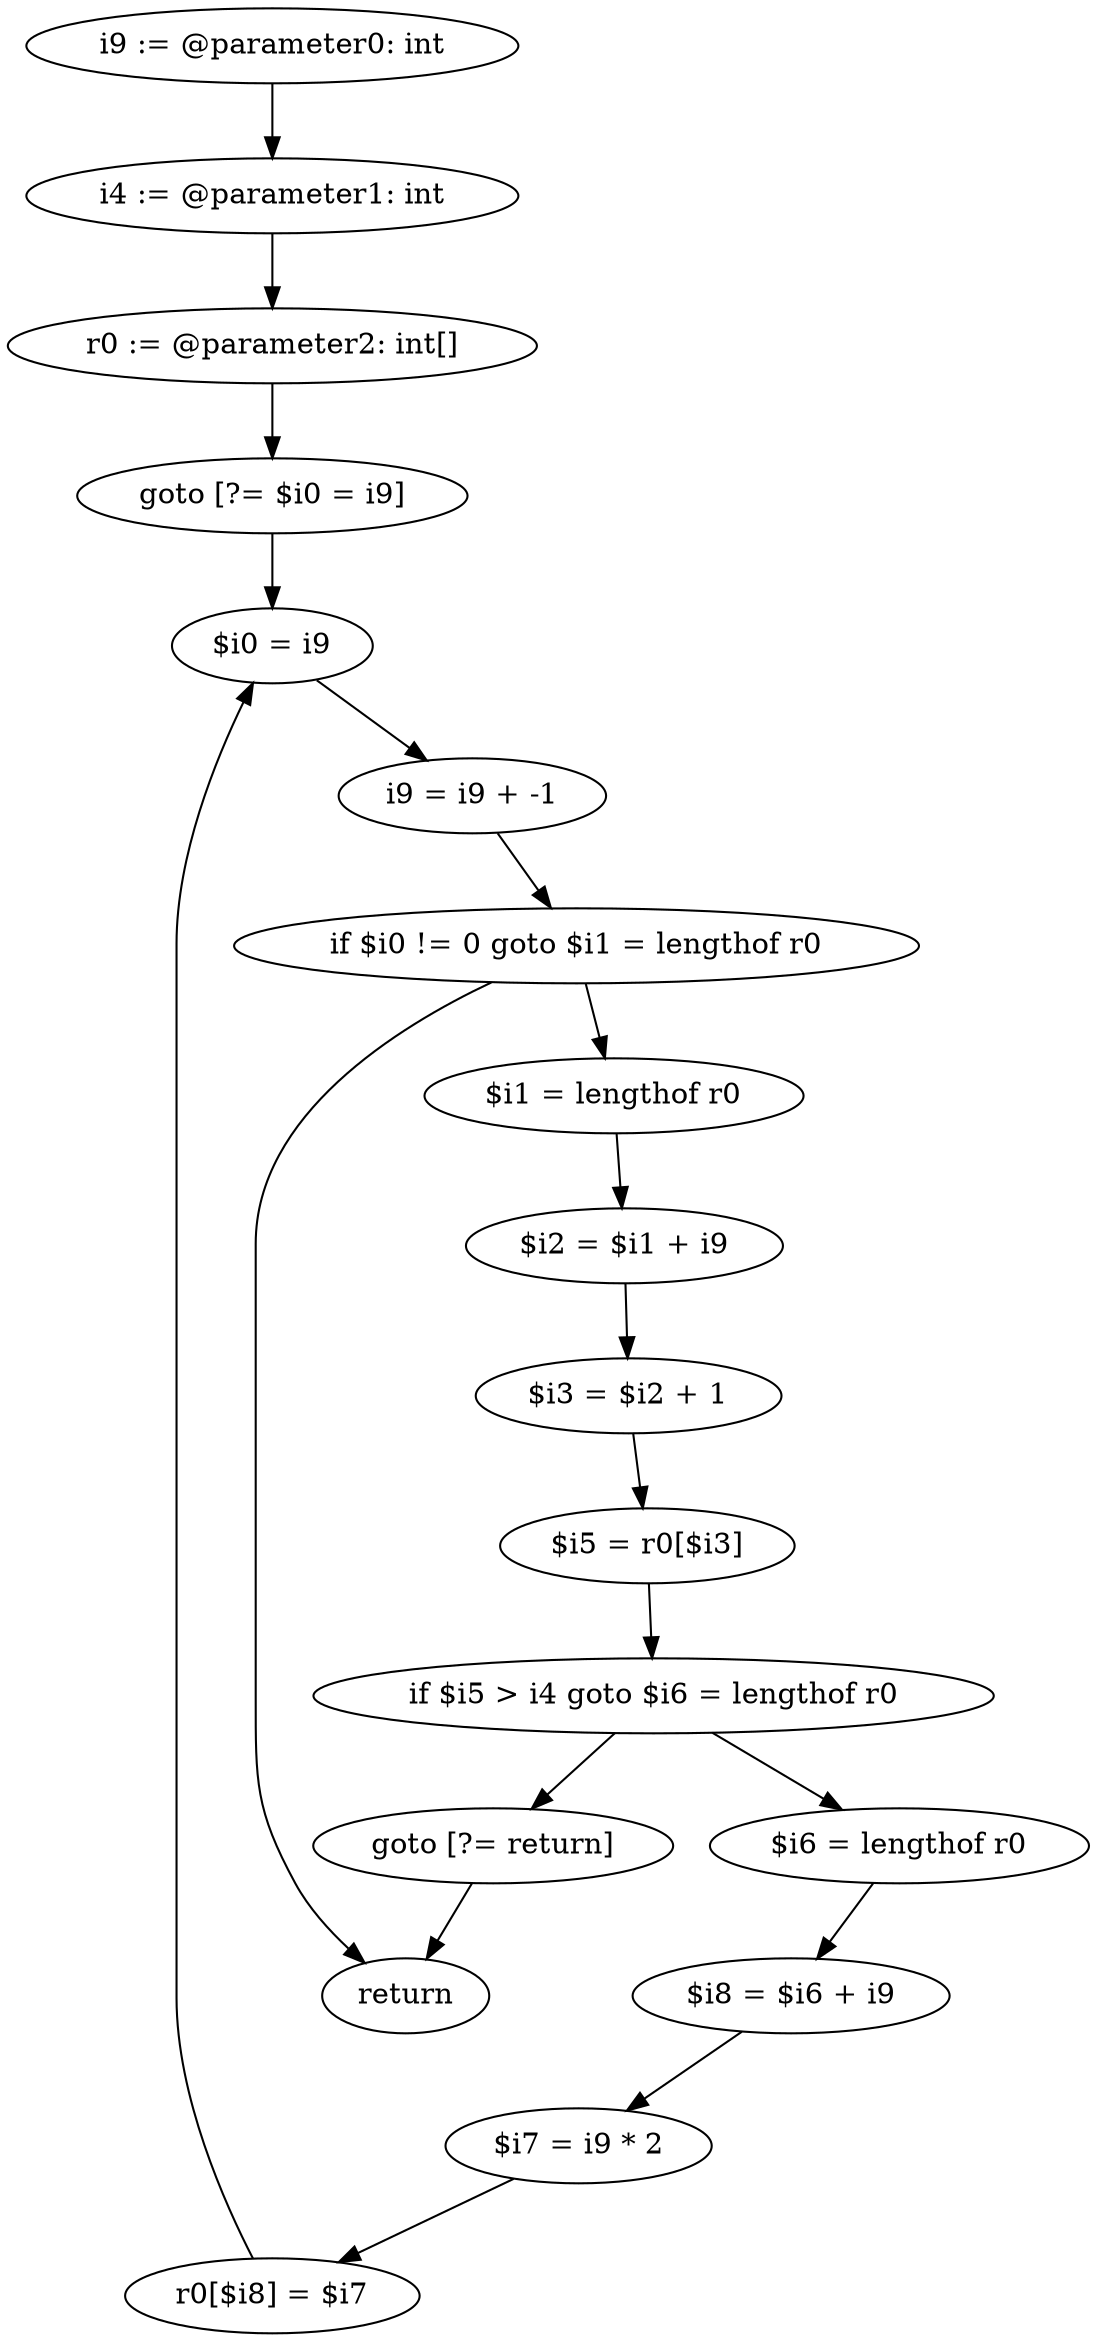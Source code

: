 digraph "unitGraph" {
    "i9 := @parameter0: int"
    "i4 := @parameter1: int"
    "r0 := @parameter2: int[]"
    "goto [?= $i0 = i9]"
    "$i1 = lengthof r0"
    "$i2 = $i1 + i9"
    "$i3 = $i2 + 1"
    "$i5 = r0[$i3]"
    "if $i5 > i4 goto $i6 = lengthof r0"
    "goto [?= return]"
    "$i6 = lengthof r0"
    "$i8 = $i6 + i9"
    "$i7 = i9 * 2"
    "r0[$i8] = $i7"
    "$i0 = i9"
    "i9 = i9 + -1"
    "if $i0 != 0 goto $i1 = lengthof r0"
    "return"
    "i9 := @parameter0: int"->"i4 := @parameter1: int";
    "i4 := @parameter1: int"->"r0 := @parameter2: int[]";
    "r0 := @parameter2: int[]"->"goto [?= $i0 = i9]";
    "goto [?= $i0 = i9]"->"$i0 = i9";
    "$i1 = lengthof r0"->"$i2 = $i1 + i9";
    "$i2 = $i1 + i9"->"$i3 = $i2 + 1";
    "$i3 = $i2 + 1"->"$i5 = r0[$i3]";
    "$i5 = r0[$i3]"->"if $i5 > i4 goto $i6 = lengthof r0";
    "if $i5 > i4 goto $i6 = lengthof r0"->"goto [?= return]";
    "if $i5 > i4 goto $i6 = lengthof r0"->"$i6 = lengthof r0";
    "goto [?= return]"->"return";
    "$i6 = lengthof r0"->"$i8 = $i6 + i9";
    "$i8 = $i6 + i9"->"$i7 = i9 * 2";
    "$i7 = i9 * 2"->"r0[$i8] = $i7";
    "r0[$i8] = $i7"->"$i0 = i9";
    "$i0 = i9"->"i9 = i9 + -1";
    "i9 = i9 + -1"->"if $i0 != 0 goto $i1 = lengthof r0";
    "if $i0 != 0 goto $i1 = lengthof r0"->"return";
    "if $i0 != 0 goto $i1 = lengthof r0"->"$i1 = lengthof r0";
}
